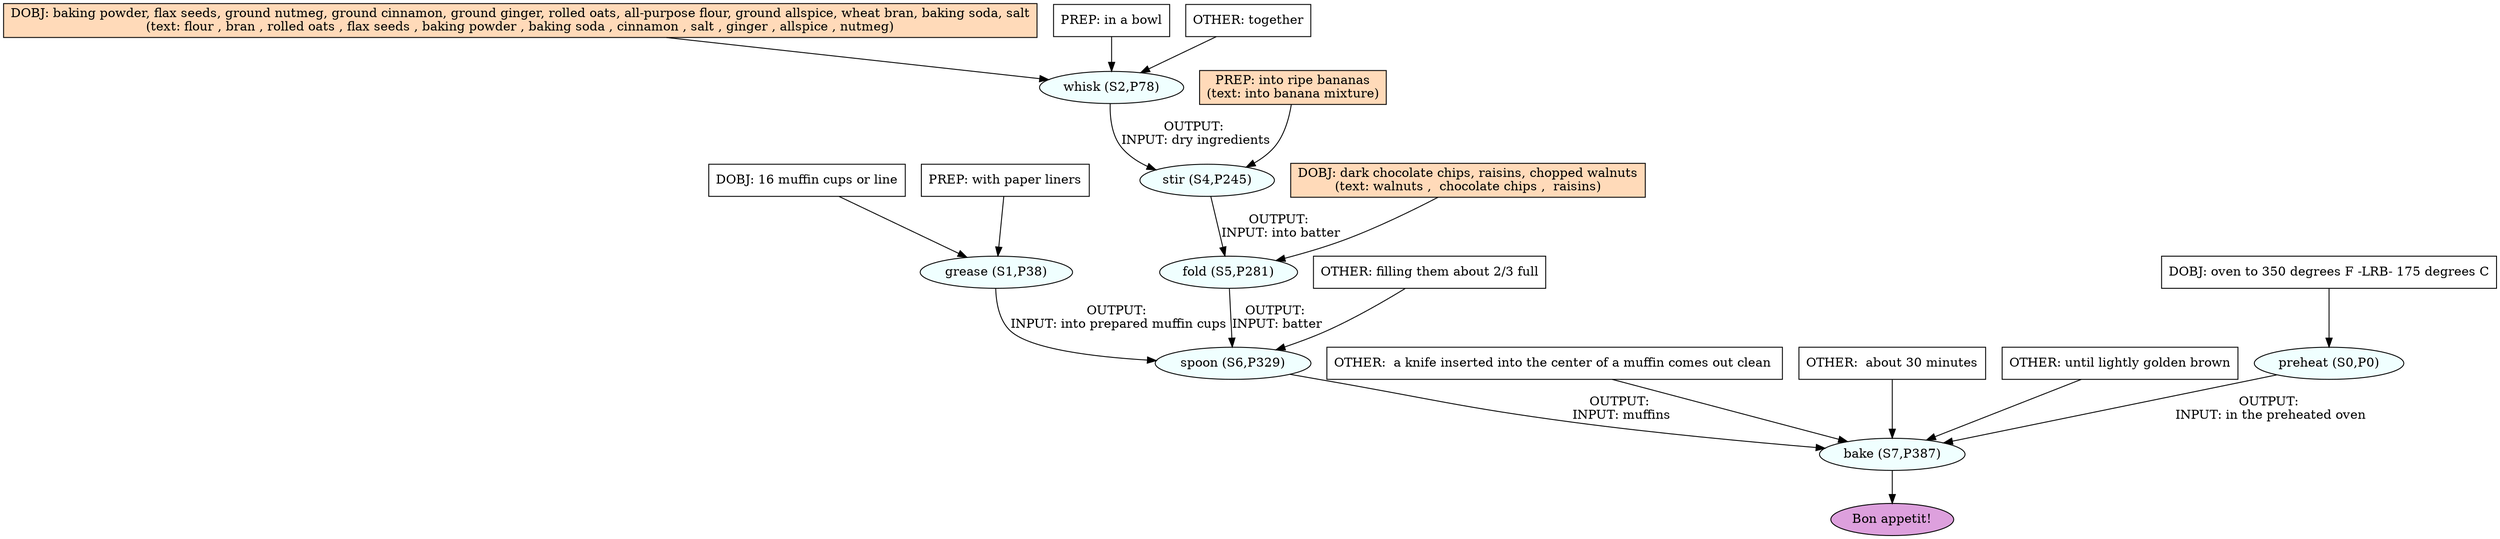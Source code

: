 digraph recipe {
E0[label="preheat (S0,P0)", shape=oval, style=filled, fillcolor=azure]
E1[label="grease (S1,P38)", shape=oval, style=filled, fillcolor=azure]
E2[label="whisk (S2,P78)", shape=oval, style=filled, fillcolor=azure]
E3[label="stir (S4,P245)", shape=oval, style=filled, fillcolor=azure]
E4[label="fold (S5,P281)", shape=oval, style=filled, fillcolor=azure]
E5[label="spoon (S6,P329)", shape=oval, style=filled, fillcolor=azure]
E6[label="bake (S7,P387)", shape=oval, style=filled, fillcolor=azure]
D2[label="DOBJ: baking powder, flax seeds, ground nutmeg, ground cinnamon, ground ginger, rolled oats, all-purpose flour, ground allspice, wheat bran, baking soda, salt
(text: flour , bran , rolled oats , flax seeds , baking powder , baking soda , cinnamon , salt , ginger , allspice , nutmeg)", shape=box, style=filled, fillcolor=peachpuff]
D2 -> E2
P2_0[label="PREP: in a bowl", shape=box, style=filled, fillcolor=white]
P2_0 -> E2
O2_0[label="OTHER: together", shape=box, style=filled, fillcolor=white]
O2_0 -> E2
D0[label="DOBJ: oven to 350 degrees F -LRB- 175 degrees C", shape=box, style=filled, fillcolor=white]
D0 -> E0
D1[label="DOBJ: 16 muffin cups or line", shape=box, style=filled, fillcolor=white]
D1 -> E1
P1_0[label="PREP: with paper liners", shape=box, style=filled, fillcolor=white]
P1_0 -> E1
E2 -> E3 [label="OUTPUT: 
INPUT: dry ingredients"]
P3_0_ing[label="PREP: into ripe bananas
(text: into banana mixture)", shape=box, style=filled, fillcolor=peachpuff]
P3_0_ing -> E3
D4_ing[label="DOBJ: dark chocolate chips, raisins, chopped walnuts
(text: walnuts ,  chocolate chips ,  raisins)", shape=box, style=filled, fillcolor=peachpuff]
D4_ing -> E4
E3 -> E4 [label="OUTPUT: 
INPUT: into batter"]
E4 -> E5 [label="OUTPUT: 
INPUT: batter"]
E1 -> E5 [label="OUTPUT: 
INPUT: into prepared muffin cups"]
O5_0_0[label="OTHER: filling them about 2/3 full", shape=box, style=filled, fillcolor=white]
O5_0_0 -> E5
E5 -> E6 [label="OUTPUT: 
INPUT: muffins"]
E0 -> E6 [label="OUTPUT: 
INPUT: in the preheated oven"]
O6_0_0[label="OTHER:  a knife inserted into the center of a muffin comes out clean ", shape=box, style=filled, fillcolor=white]
O6_0_0 -> E6
O6_0_1[label="OTHER:  about 30 minutes", shape=box, style=filled, fillcolor=white]
O6_0_1 -> E6
O6_0_2[label="OTHER: until lightly golden brown", shape=box, style=filled, fillcolor=white]
O6_0_2 -> E6
EOR[label="Bon appetit!", shape=oval, style=filled, fillcolor=plum]
E6 -> EOR
}
